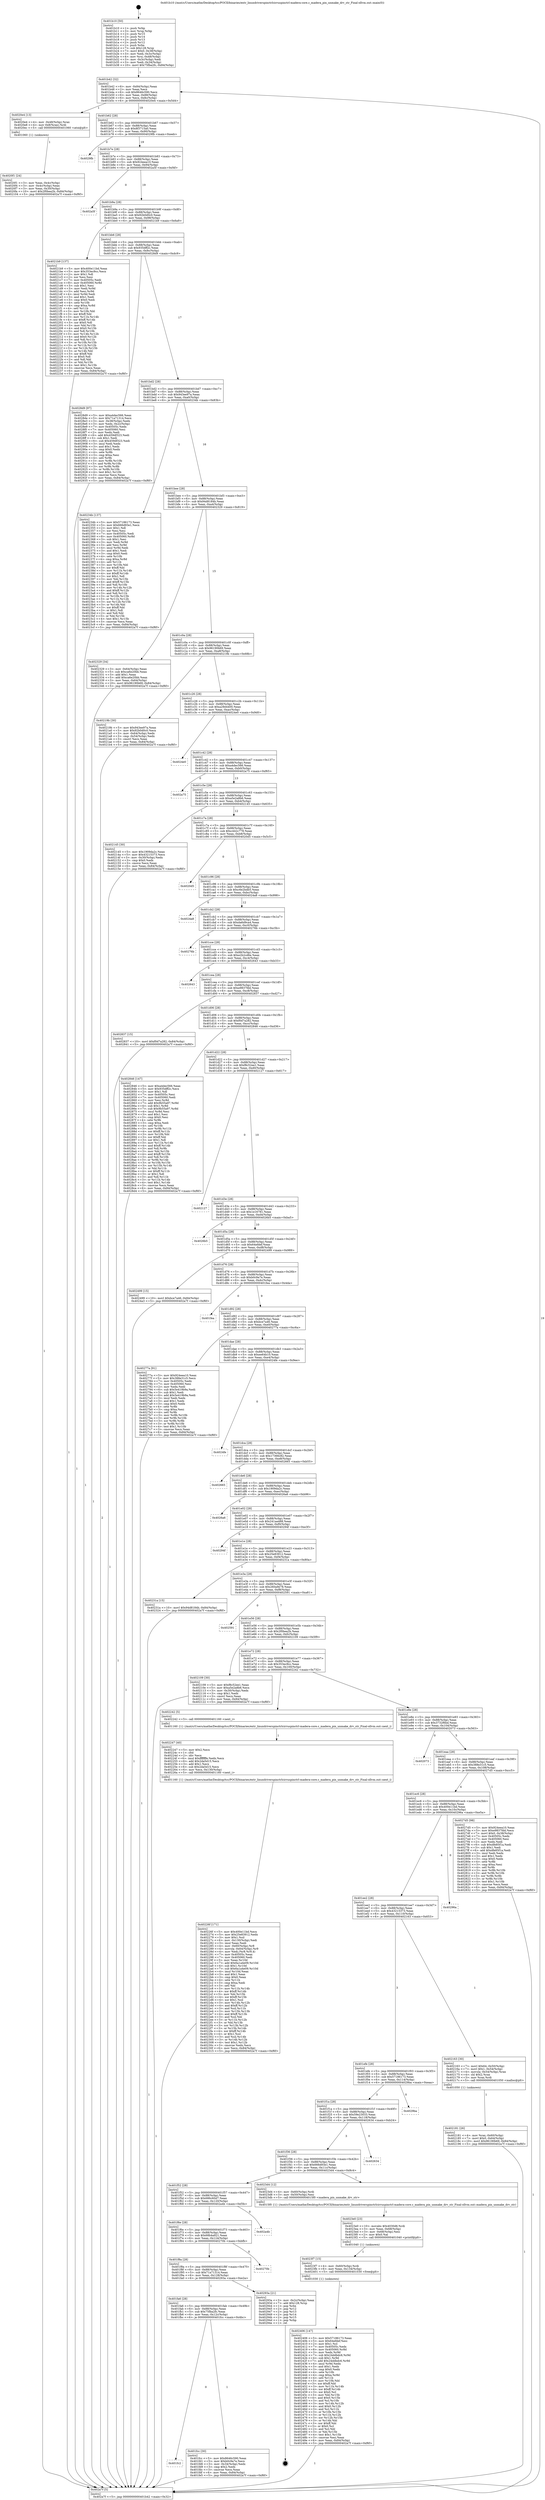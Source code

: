 digraph "0x401b10" {
  label = "0x401b10 (/mnt/c/Users/mathe/Desktop/tcc/POCII/binaries/extr_linuxdriverspinctrlcirruspinctrl-madera-core.c_madera_pin_unmake_drv_str_Final-ollvm.out::main(0))"
  labelloc = "t"
  node[shape=record]

  Entry [label="",width=0.3,height=0.3,shape=circle,fillcolor=black,style=filled]
  "0x401b42" [label="{
     0x401b42 [32]\l
     | [instrs]\l
     &nbsp;&nbsp;0x401b42 \<+6\>: mov -0x84(%rbp),%eax\l
     &nbsp;&nbsp;0x401b48 \<+2\>: mov %eax,%ecx\l
     &nbsp;&nbsp;0x401b4a \<+6\>: sub $0x8646c590,%ecx\l
     &nbsp;&nbsp;0x401b50 \<+6\>: mov %eax,-0x88(%rbp)\l
     &nbsp;&nbsp;0x401b56 \<+6\>: mov %ecx,-0x8c(%rbp)\l
     &nbsp;&nbsp;0x401b5c \<+6\>: je 00000000004020e4 \<main+0x5d4\>\l
  }"]
  "0x4020e4" [label="{
     0x4020e4 [13]\l
     | [instrs]\l
     &nbsp;&nbsp;0x4020e4 \<+4\>: mov -0x48(%rbp),%rax\l
     &nbsp;&nbsp;0x4020e8 \<+4\>: mov 0x8(%rax),%rdi\l
     &nbsp;&nbsp;0x4020ec \<+5\>: call 0000000000401060 \<atoi@plt\>\l
     | [calls]\l
     &nbsp;&nbsp;0x401060 \{1\} (unknown)\l
  }"]
  "0x401b62" [label="{
     0x401b62 [28]\l
     | [instrs]\l
     &nbsp;&nbsp;0x401b62 \<+5\>: jmp 0000000000401b67 \<main+0x57\>\l
     &nbsp;&nbsp;0x401b67 \<+6\>: mov -0x88(%rbp),%eax\l
     &nbsp;&nbsp;0x401b6d \<+5\>: sub $0x8f3715a0,%eax\l
     &nbsp;&nbsp;0x401b72 \<+6\>: mov %eax,-0x90(%rbp)\l
     &nbsp;&nbsp;0x401b78 \<+6\>: je 00000000004029fb \<main+0xeeb\>\l
  }"]
  Exit [label="",width=0.3,height=0.3,shape=circle,fillcolor=black,style=filled,peripheries=2]
  "0x4029fb" [label="{
     0x4029fb\l
  }", style=dashed]
  "0x401b7e" [label="{
     0x401b7e [28]\l
     | [instrs]\l
     &nbsp;&nbsp;0x401b7e \<+5\>: jmp 0000000000401b83 \<main+0x73\>\l
     &nbsp;&nbsp;0x401b83 \<+6\>: mov -0x88(%rbp),%eax\l
     &nbsp;&nbsp;0x401b89 \<+5\>: sub $0x924eea10,%eax\l
     &nbsp;&nbsp;0x401b8e \<+6\>: mov %eax,-0x94(%rbp)\l
     &nbsp;&nbsp;0x401b94 \<+6\>: je 0000000000402a5f \<main+0xf4f\>\l
  }"]
  "0x402406" [label="{
     0x402406 [147]\l
     | [instrs]\l
     &nbsp;&nbsp;0x402406 \<+5\>: mov $0x57186173,%eax\l
     &nbsp;&nbsp;0x40240b \<+5\>: mov $0x64efdef,%esi\l
     &nbsp;&nbsp;0x402410 \<+2\>: mov $0x1,%cl\l
     &nbsp;&nbsp;0x402412 \<+7\>: mov 0x40505c,%edx\l
     &nbsp;&nbsp;0x402419 \<+8\>: mov 0x405060,%r8d\l
     &nbsp;&nbsp;0x402421 \<+3\>: mov %edx,%r9d\l
     &nbsp;&nbsp;0x402424 \<+7\>: sub $0x24ddbdc6,%r9d\l
     &nbsp;&nbsp;0x40242b \<+4\>: sub $0x1,%r9d\l
     &nbsp;&nbsp;0x40242f \<+7\>: add $0x24ddbdc6,%r9d\l
     &nbsp;&nbsp;0x402436 \<+4\>: imul %r9d,%edx\l
     &nbsp;&nbsp;0x40243a \<+3\>: and $0x1,%edx\l
     &nbsp;&nbsp;0x40243d \<+3\>: cmp $0x0,%edx\l
     &nbsp;&nbsp;0x402440 \<+4\>: sete %r10b\l
     &nbsp;&nbsp;0x402444 \<+4\>: cmp $0xa,%r8d\l
     &nbsp;&nbsp;0x402448 \<+4\>: setl %r11b\l
     &nbsp;&nbsp;0x40244c \<+3\>: mov %r10b,%bl\l
     &nbsp;&nbsp;0x40244f \<+3\>: xor $0xff,%bl\l
     &nbsp;&nbsp;0x402452 \<+3\>: mov %r11b,%r14b\l
     &nbsp;&nbsp;0x402455 \<+4\>: xor $0xff,%r14b\l
     &nbsp;&nbsp;0x402459 \<+3\>: xor $0x0,%cl\l
     &nbsp;&nbsp;0x40245c \<+3\>: mov %bl,%r15b\l
     &nbsp;&nbsp;0x40245f \<+4\>: and $0x0,%r15b\l
     &nbsp;&nbsp;0x402463 \<+3\>: and %cl,%r10b\l
     &nbsp;&nbsp;0x402466 \<+3\>: mov %r14b,%r12b\l
     &nbsp;&nbsp;0x402469 \<+4\>: and $0x0,%r12b\l
     &nbsp;&nbsp;0x40246d \<+3\>: and %cl,%r11b\l
     &nbsp;&nbsp;0x402470 \<+3\>: or %r10b,%r15b\l
     &nbsp;&nbsp;0x402473 \<+3\>: or %r11b,%r12b\l
     &nbsp;&nbsp;0x402476 \<+3\>: xor %r12b,%r15b\l
     &nbsp;&nbsp;0x402479 \<+3\>: or %r14b,%bl\l
     &nbsp;&nbsp;0x40247c \<+3\>: xor $0xff,%bl\l
     &nbsp;&nbsp;0x40247f \<+3\>: or $0x0,%cl\l
     &nbsp;&nbsp;0x402482 \<+2\>: and %cl,%bl\l
     &nbsp;&nbsp;0x402484 \<+3\>: or %bl,%r15b\l
     &nbsp;&nbsp;0x402487 \<+4\>: test $0x1,%r15b\l
     &nbsp;&nbsp;0x40248b \<+3\>: cmovne %esi,%eax\l
     &nbsp;&nbsp;0x40248e \<+6\>: mov %eax,-0x84(%rbp)\l
     &nbsp;&nbsp;0x402494 \<+5\>: jmp 0000000000402a7f \<main+0xf6f\>\l
  }"]
  "0x402a5f" [label="{
     0x402a5f\l
  }", style=dashed]
  "0x401b9a" [label="{
     0x401b9a [28]\l
     | [instrs]\l
     &nbsp;&nbsp;0x401b9a \<+5\>: jmp 0000000000401b9f \<main+0x8f\>\l
     &nbsp;&nbsp;0x401b9f \<+6\>: mov -0x88(%rbp),%eax\l
     &nbsp;&nbsp;0x401ba5 \<+5\>: sub $0x92b0d0c0,%eax\l
     &nbsp;&nbsp;0x401baa \<+6\>: mov %eax,-0x98(%rbp)\l
     &nbsp;&nbsp;0x401bb0 \<+6\>: je 00000000004021b9 \<main+0x6a9\>\l
  }"]
  "0x4023f7" [label="{
     0x4023f7 [15]\l
     | [instrs]\l
     &nbsp;&nbsp;0x4023f7 \<+4\>: mov -0x60(%rbp),%rdi\l
     &nbsp;&nbsp;0x4023fb \<+6\>: mov %eax,-0x134(%rbp)\l
     &nbsp;&nbsp;0x402401 \<+5\>: call 0000000000401030 \<free@plt\>\l
     | [calls]\l
     &nbsp;&nbsp;0x401030 \{1\} (unknown)\l
  }"]
  "0x4021b9" [label="{
     0x4021b9 [137]\l
     | [instrs]\l
     &nbsp;&nbsp;0x4021b9 \<+5\>: mov $0x400e11bd,%eax\l
     &nbsp;&nbsp;0x4021be \<+5\>: mov $0x353ec9cc,%ecx\l
     &nbsp;&nbsp;0x4021c3 \<+2\>: mov $0x1,%dl\l
     &nbsp;&nbsp;0x4021c5 \<+2\>: xor %esi,%esi\l
     &nbsp;&nbsp;0x4021c7 \<+7\>: mov 0x40505c,%edi\l
     &nbsp;&nbsp;0x4021ce \<+8\>: mov 0x405060,%r8d\l
     &nbsp;&nbsp;0x4021d6 \<+3\>: sub $0x1,%esi\l
     &nbsp;&nbsp;0x4021d9 \<+3\>: mov %edi,%r9d\l
     &nbsp;&nbsp;0x4021dc \<+3\>: add %esi,%r9d\l
     &nbsp;&nbsp;0x4021df \<+4\>: imul %r9d,%edi\l
     &nbsp;&nbsp;0x4021e3 \<+3\>: and $0x1,%edi\l
     &nbsp;&nbsp;0x4021e6 \<+3\>: cmp $0x0,%edi\l
     &nbsp;&nbsp;0x4021e9 \<+4\>: sete %r10b\l
     &nbsp;&nbsp;0x4021ed \<+4\>: cmp $0xa,%r8d\l
     &nbsp;&nbsp;0x4021f1 \<+4\>: setl %r11b\l
     &nbsp;&nbsp;0x4021f5 \<+3\>: mov %r10b,%bl\l
     &nbsp;&nbsp;0x4021f8 \<+3\>: xor $0xff,%bl\l
     &nbsp;&nbsp;0x4021fb \<+3\>: mov %r11b,%r14b\l
     &nbsp;&nbsp;0x4021fe \<+4\>: xor $0xff,%r14b\l
     &nbsp;&nbsp;0x402202 \<+3\>: xor $0x0,%dl\l
     &nbsp;&nbsp;0x402205 \<+3\>: mov %bl,%r15b\l
     &nbsp;&nbsp;0x402208 \<+4\>: and $0x0,%r15b\l
     &nbsp;&nbsp;0x40220c \<+3\>: and %dl,%r10b\l
     &nbsp;&nbsp;0x40220f \<+3\>: mov %r14b,%r12b\l
     &nbsp;&nbsp;0x402212 \<+4\>: and $0x0,%r12b\l
     &nbsp;&nbsp;0x402216 \<+3\>: and %dl,%r11b\l
     &nbsp;&nbsp;0x402219 \<+3\>: or %r10b,%r15b\l
     &nbsp;&nbsp;0x40221c \<+3\>: or %r11b,%r12b\l
     &nbsp;&nbsp;0x40221f \<+3\>: xor %r12b,%r15b\l
     &nbsp;&nbsp;0x402222 \<+3\>: or %r14b,%bl\l
     &nbsp;&nbsp;0x402225 \<+3\>: xor $0xff,%bl\l
     &nbsp;&nbsp;0x402228 \<+3\>: or $0x0,%dl\l
     &nbsp;&nbsp;0x40222b \<+2\>: and %dl,%bl\l
     &nbsp;&nbsp;0x40222d \<+3\>: or %bl,%r15b\l
     &nbsp;&nbsp;0x402230 \<+4\>: test $0x1,%r15b\l
     &nbsp;&nbsp;0x402234 \<+3\>: cmovne %ecx,%eax\l
     &nbsp;&nbsp;0x402237 \<+6\>: mov %eax,-0x84(%rbp)\l
     &nbsp;&nbsp;0x40223d \<+5\>: jmp 0000000000402a7f \<main+0xf6f\>\l
  }"]
  "0x401bb6" [label="{
     0x401bb6 [28]\l
     | [instrs]\l
     &nbsp;&nbsp;0x401bb6 \<+5\>: jmp 0000000000401bbb \<main+0xab\>\l
     &nbsp;&nbsp;0x401bbb \<+6\>: mov -0x88(%rbp),%eax\l
     &nbsp;&nbsp;0x401bc1 \<+5\>: sub $0x935dff2c,%eax\l
     &nbsp;&nbsp;0x401bc6 \<+6\>: mov %eax,-0x9c(%rbp)\l
     &nbsp;&nbsp;0x401bcc \<+6\>: je 00000000004028d9 \<main+0xdc9\>\l
  }"]
  "0x4023e0" [label="{
     0x4023e0 [23]\l
     | [instrs]\l
     &nbsp;&nbsp;0x4023e0 \<+10\>: movabs $0x4030d6,%rdi\l
     &nbsp;&nbsp;0x4023ea \<+3\>: mov %eax,-0x68(%rbp)\l
     &nbsp;&nbsp;0x4023ed \<+3\>: mov -0x68(%rbp),%esi\l
     &nbsp;&nbsp;0x4023f0 \<+2\>: mov $0x0,%al\l
     &nbsp;&nbsp;0x4023f2 \<+5\>: call 0000000000401040 \<printf@plt\>\l
     | [calls]\l
     &nbsp;&nbsp;0x401040 \{1\} (unknown)\l
  }"]
  "0x4028d9" [label="{
     0x4028d9 [97]\l
     | [instrs]\l
     &nbsp;&nbsp;0x4028d9 \<+5\>: mov $0xa4dec566,%eax\l
     &nbsp;&nbsp;0x4028de \<+5\>: mov $0x71a71314,%ecx\l
     &nbsp;&nbsp;0x4028e3 \<+3\>: mov -0x38(%rbp),%edx\l
     &nbsp;&nbsp;0x4028e6 \<+3\>: mov %edx,-0x2c(%rbp)\l
     &nbsp;&nbsp;0x4028e9 \<+7\>: mov 0x40505c,%edx\l
     &nbsp;&nbsp;0x4028f0 \<+7\>: mov 0x405060,%esi\l
     &nbsp;&nbsp;0x4028f7 \<+2\>: mov %edx,%edi\l
     &nbsp;&nbsp;0x4028f9 \<+6\>: add $0x459df323,%edi\l
     &nbsp;&nbsp;0x4028ff \<+3\>: sub $0x1,%edi\l
     &nbsp;&nbsp;0x402902 \<+6\>: sub $0x459df323,%edi\l
     &nbsp;&nbsp;0x402908 \<+3\>: imul %edi,%edx\l
     &nbsp;&nbsp;0x40290b \<+3\>: and $0x1,%edx\l
     &nbsp;&nbsp;0x40290e \<+3\>: cmp $0x0,%edx\l
     &nbsp;&nbsp;0x402911 \<+4\>: sete %r8b\l
     &nbsp;&nbsp;0x402915 \<+3\>: cmp $0xa,%esi\l
     &nbsp;&nbsp;0x402918 \<+4\>: setl %r9b\l
     &nbsp;&nbsp;0x40291c \<+3\>: mov %r8b,%r10b\l
     &nbsp;&nbsp;0x40291f \<+3\>: and %r9b,%r10b\l
     &nbsp;&nbsp;0x402922 \<+3\>: xor %r9b,%r8b\l
     &nbsp;&nbsp;0x402925 \<+3\>: or %r8b,%r10b\l
     &nbsp;&nbsp;0x402928 \<+4\>: test $0x1,%r10b\l
     &nbsp;&nbsp;0x40292c \<+3\>: cmovne %ecx,%eax\l
     &nbsp;&nbsp;0x40292f \<+6\>: mov %eax,-0x84(%rbp)\l
     &nbsp;&nbsp;0x402935 \<+5\>: jmp 0000000000402a7f \<main+0xf6f\>\l
  }"]
  "0x401bd2" [label="{
     0x401bd2 [28]\l
     | [instrs]\l
     &nbsp;&nbsp;0x401bd2 \<+5\>: jmp 0000000000401bd7 \<main+0xc7\>\l
     &nbsp;&nbsp;0x401bd7 \<+6\>: mov -0x88(%rbp),%eax\l
     &nbsp;&nbsp;0x401bdd \<+5\>: sub $0x943ee97a,%eax\l
     &nbsp;&nbsp;0x401be2 \<+6\>: mov %eax,-0xa0(%rbp)\l
     &nbsp;&nbsp;0x401be8 \<+6\>: je 000000000040234b \<main+0x83b\>\l
  }"]
  "0x40226f" [label="{
     0x40226f [171]\l
     | [instrs]\l
     &nbsp;&nbsp;0x40226f \<+5\>: mov $0x400e11bd,%ecx\l
     &nbsp;&nbsp;0x402274 \<+5\>: mov $0x25e83912,%edx\l
     &nbsp;&nbsp;0x402279 \<+3\>: mov $0x1,%sil\l
     &nbsp;&nbsp;0x40227c \<+6\>: mov -0x130(%rbp),%edi\l
     &nbsp;&nbsp;0x402282 \<+3\>: imul %eax,%edi\l
     &nbsp;&nbsp;0x402285 \<+4\>: mov -0x60(%rbp),%r8\l
     &nbsp;&nbsp;0x402289 \<+4\>: movslq -0x64(%rbp),%r9\l
     &nbsp;&nbsp;0x40228d \<+4\>: mov %edi,(%r8,%r9,4)\l
     &nbsp;&nbsp;0x402291 \<+7\>: mov 0x40505c,%eax\l
     &nbsp;&nbsp;0x402298 \<+7\>: mov 0x405060,%edi\l
     &nbsp;&nbsp;0x40229f \<+3\>: mov %eax,%r10d\l
     &nbsp;&nbsp;0x4022a2 \<+7\>: add $0x6a1a4e09,%r10d\l
     &nbsp;&nbsp;0x4022a9 \<+4\>: sub $0x1,%r10d\l
     &nbsp;&nbsp;0x4022ad \<+7\>: sub $0x6a1a4e09,%r10d\l
     &nbsp;&nbsp;0x4022b4 \<+4\>: imul %r10d,%eax\l
     &nbsp;&nbsp;0x4022b8 \<+3\>: and $0x1,%eax\l
     &nbsp;&nbsp;0x4022bb \<+3\>: cmp $0x0,%eax\l
     &nbsp;&nbsp;0x4022be \<+4\>: sete %r11b\l
     &nbsp;&nbsp;0x4022c2 \<+3\>: cmp $0xa,%edi\l
     &nbsp;&nbsp;0x4022c5 \<+3\>: setl %bl\l
     &nbsp;&nbsp;0x4022c8 \<+3\>: mov %r11b,%r14b\l
     &nbsp;&nbsp;0x4022cb \<+4\>: xor $0xff,%r14b\l
     &nbsp;&nbsp;0x4022cf \<+3\>: mov %bl,%r15b\l
     &nbsp;&nbsp;0x4022d2 \<+4\>: xor $0xff,%r15b\l
     &nbsp;&nbsp;0x4022d6 \<+4\>: xor $0x1,%sil\l
     &nbsp;&nbsp;0x4022da \<+3\>: mov %r14b,%r12b\l
     &nbsp;&nbsp;0x4022dd \<+4\>: and $0xff,%r12b\l
     &nbsp;&nbsp;0x4022e1 \<+3\>: and %sil,%r11b\l
     &nbsp;&nbsp;0x4022e4 \<+3\>: mov %r15b,%r13b\l
     &nbsp;&nbsp;0x4022e7 \<+4\>: and $0xff,%r13b\l
     &nbsp;&nbsp;0x4022eb \<+3\>: and %sil,%bl\l
     &nbsp;&nbsp;0x4022ee \<+3\>: or %r11b,%r12b\l
     &nbsp;&nbsp;0x4022f1 \<+3\>: or %bl,%r13b\l
     &nbsp;&nbsp;0x4022f4 \<+3\>: xor %r13b,%r12b\l
     &nbsp;&nbsp;0x4022f7 \<+3\>: or %r15b,%r14b\l
     &nbsp;&nbsp;0x4022fa \<+4\>: xor $0xff,%r14b\l
     &nbsp;&nbsp;0x4022fe \<+4\>: or $0x1,%sil\l
     &nbsp;&nbsp;0x402302 \<+3\>: and %sil,%r14b\l
     &nbsp;&nbsp;0x402305 \<+3\>: or %r14b,%r12b\l
     &nbsp;&nbsp;0x402308 \<+4\>: test $0x1,%r12b\l
     &nbsp;&nbsp;0x40230c \<+3\>: cmovne %edx,%ecx\l
     &nbsp;&nbsp;0x40230f \<+6\>: mov %ecx,-0x84(%rbp)\l
     &nbsp;&nbsp;0x402315 \<+5\>: jmp 0000000000402a7f \<main+0xf6f\>\l
  }"]
  "0x40234b" [label="{
     0x40234b [137]\l
     | [instrs]\l
     &nbsp;&nbsp;0x40234b \<+5\>: mov $0x57186173,%eax\l
     &nbsp;&nbsp;0x402350 \<+5\>: mov $0x666d93e1,%ecx\l
     &nbsp;&nbsp;0x402355 \<+2\>: mov $0x1,%dl\l
     &nbsp;&nbsp;0x402357 \<+2\>: xor %esi,%esi\l
     &nbsp;&nbsp;0x402359 \<+7\>: mov 0x40505c,%edi\l
     &nbsp;&nbsp;0x402360 \<+8\>: mov 0x405060,%r8d\l
     &nbsp;&nbsp;0x402368 \<+3\>: sub $0x1,%esi\l
     &nbsp;&nbsp;0x40236b \<+3\>: mov %edi,%r9d\l
     &nbsp;&nbsp;0x40236e \<+3\>: add %esi,%r9d\l
     &nbsp;&nbsp;0x402371 \<+4\>: imul %r9d,%edi\l
     &nbsp;&nbsp;0x402375 \<+3\>: and $0x1,%edi\l
     &nbsp;&nbsp;0x402378 \<+3\>: cmp $0x0,%edi\l
     &nbsp;&nbsp;0x40237b \<+4\>: sete %r10b\l
     &nbsp;&nbsp;0x40237f \<+4\>: cmp $0xa,%r8d\l
     &nbsp;&nbsp;0x402383 \<+4\>: setl %r11b\l
     &nbsp;&nbsp;0x402387 \<+3\>: mov %r10b,%bl\l
     &nbsp;&nbsp;0x40238a \<+3\>: xor $0xff,%bl\l
     &nbsp;&nbsp;0x40238d \<+3\>: mov %r11b,%r14b\l
     &nbsp;&nbsp;0x402390 \<+4\>: xor $0xff,%r14b\l
     &nbsp;&nbsp;0x402394 \<+3\>: xor $0x1,%dl\l
     &nbsp;&nbsp;0x402397 \<+3\>: mov %bl,%r15b\l
     &nbsp;&nbsp;0x40239a \<+4\>: and $0xff,%r15b\l
     &nbsp;&nbsp;0x40239e \<+3\>: and %dl,%r10b\l
     &nbsp;&nbsp;0x4023a1 \<+3\>: mov %r14b,%r12b\l
     &nbsp;&nbsp;0x4023a4 \<+4\>: and $0xff,%r12b\l
     &nbsp;&nbsp;0x4023a8 \<+3\>: and %dl,%r11b\l
     &nbsp;&nbsp;0x4023ab \<+3\>: or %r10b,%r15b\l
     &nbsp;&nbsp;0x4023ae \<+3\>: or %r11b,%r12b\l
     &nbsp;&nbsp;0x4023b1 \<+3\>: xor %r12b,%r15b\l
     &nbsp;&nbsp;0x4023b4 \<+3\>: or %r14b,%bl\l
     &nbsp;&nbsp;0x4023b7 \<+3\>: xor $0xff,%bl\l
     &nbsp;&nbsp;0x4023ba \<+3\>: or $0x1,%dl\l
     &nbsp;&nbsp;0x4023bd \<+2\>: and %dl,%bl\l
     &nbsp;&nbsp;0x4023bf \<+3\>: or %bl,%r15b\l
     &nbsp;&nbsp;0x4023c2 \<+4\>: test $0x1,%r15b\l
     &nbsp;&nbsp;0x4023c6 \<+3\>: cmovne %ecx,%eax\l
     &nbsp;&nbsp;0x4023c9 \<+6\>: mov %eax,-0x84(%rbp)\l
     &nbsp;&nbsp;0x4023cf \<+5\>: jmp 0000000000402a7f \<main+0xf6f\>\l
  }"]
  "0x401bee" [label="{
     0x401bee [28]\l
     | [instrs]\l
     &nbsp;&nbsp;0x401bee \<+5\>: jmp 0000000000401bf3 \<main+0xe3\>\l
     &nbsp;&nbsp;0x401bf3 \<+6\>: mov -0x88(%rbp),%eax\l
     &nbsp;&nbsp;0x401bf9 \<+5\>: sub $0x94d8184b,%eax\l
     &nbsp;&nbsp;0x401bfe \<+6\>: mov %eax,-0xa4(%rbp)\l
     &nbsp;&nbsp;0x401c04 \<+6\>: je 0000000000402329 \<main+0x819\>\l
  }"]
  "0x402247" [label="{
     0x402247 [40]\l
     | [instrs]\l
     &nbsp;&nbsp;0x402247 \<+5\>: mov $0x2,%ecx\l
     &nbsp;&nbsp;0x40224c \<+1\>: cltd\l
     &nbsp;&nbsp;0x40224d \<+2\>: idiv %ecx\l
     &nbsp;&nbsp;0x40224f \<+6\>: imul $0xfffffffe,%edx,%ecx\l
     &nbsp;&nbsp;0x402255 \<+6\>: add $0x2da5d15,%ecx\l
     &nbsp;&nbsp;0x40225b \<+3\>: add $0x1,%ecx\l
     &nbsp;&nbsp;0x40225e \<+6\>: sub $0x2da5d15,%ecx\l
     &nbsp;&nbsp;0x402264 \<+6\>: mov %ecx,-0x130(%rbp)\l
     &nbsp;&nbsp;0x40226a \<+5\>: call 0000000000401160 \<next_i\>\l
     | [calls]\l
     &nbsp;&nbsp;0x401160 \{1\} (/mnt/c/Users/mathe/Desktop/tcc/POCII/binaries/extr_linuxdriverspinctrlcirruspinctrl-madera-core.c_madera_pin_unmake_drv_str_Final-ollvm.out::next_i)\l
  }"]
  "0x402329" [label="{
     0x402329 [34]\l
     | [instrs]\l
     &nbsp;&nbsp;0x402329 \<+3\>: mov -0x64(%rbp),%eax\l
     &nbsp;&nbsp;0x40232c \<+5\>: sub $0xca6e20bb,%eax\l
     &nbsp;&nbsp;0x402331 \<+3\>: add $0x1,%eax\l
     &nbsp;&nbsp;0x402334 \<+5\>: add $0xca6e20bb,%eax\l
     &nbsp;&nbsp;0x402339 \<+3\>: mov %eax,-0x64(%rbp)\l
     &nbsp;&nbsp;0x40233c \<+10\>: movl $0x96190b69,-0x84(%rbp)\l
     &nbsp;&nbsp;0x402346 \<+5\>: jmp 0000000000402a7f \<main+0xf6f\>\l
  }"]
  "0x401c0a" [label="{
     0x401c0a [28]\l
     | [instrs]\l
     &nbsp;&nbsp;0x401c0a \<+5\>: jmp 0000000000401c0f \<main+0xff\>\l
     &nbsp;&nbsp;0x401c0f \<+6\>: mov -0x88(%rbp),%eax\l
     &nbsp;&nbsp;0x401c15 \<+5\>: sub $0x96190b69,%eax\l
     &nbsp;&nbsp;0x401c1a \<+6\>: mov %eax,-0xa8(%rbp)\l
     &nbsp;&nbsp;0x401c20 \<+6\>: je 000000000040219b \<main+0x68b\>\l
  }"]
  "0x402181" [label="{
     0x402181 [26]\l
     | [instrs]\l
     &nbsp;&nbsp;0x402181 \<+4\>: mov %rax,-0x60(%rbp)\l
     &nbsp;&nbsp;0x402185 \<+7\>: movl $0x0,-0x64(%rbp)\l
     &nbsp;&nbsp;0x40218c \<+10\>: movl $0x96190b69,-0x84(%rbp)\l
     &nbsp;&nbsp;0x402196 \<+5\>: jmp 0000000000402a7f \<main+0xf6f\>\l
  }"]
  "0x40219b" [label="{
     0x40219b [30]\l
     | [instrs]\l
     &nbsp;&nbsp;0x40219b \<+5\>: mov $0x943ee97a,%eax\l
     &nbsp;&nbsp;0x4021a0 \<+5\>: mov $0x92b0d0c0,%ecx\l
     &nbsp;&nbsp;0x4021a5 \<+3\>: mov -0x64(%rbp),%edx\l
     &nbsp;&nbsp;0x4021a8 \<+3\>: cmp -0x54(%rbp),%edx\l
     &nbsp;&nbsp;0x4021ab \<+3\>: cmovl %ecx,%eax\l
     &nbsp;&nbsp;0x4021ae \<+6\>: mov %eax,-0x84(%rbp)\l
     &nbsp;&nbsp;0x4021b4 \<+5\>: jmp 0000000000402a7f \<main+0xf6f\>\l
  }"]
  "0x401c26" [label="{
     0x401c26 [28]\l
     | [instrs]\l
     &nbsp;&nbsp;0x401c26 \<+5\>: jmp 0000000000401c2b \<main+0x11b\>\l
     &nbsp;&nbsp;0x401c2b \<+6\>: mov -0x88(%rbp),%eax\l
     &nbsp;&nbsp;0x401c31 \<+5\>: sub $0xa29d4400,%eax\l
     &nbsp;&nbsp;0x401c36 \<+6\>: mov %eax,-0xac(%rbp)\l
     &nbsp;&nbsp;0x401c3c \<+6\>: je 00000000004024e0 \<main+0x9d0\>\l
  }"]
  "0x4020f1" [label="{
     0x4020f1 [24]\l
     | [instrs]\l
     &nbsp;&nbsp;0x4020f1 \<+3\>: mov %eax,-0x4c(%rbp)\l
     &nbsp;&nbsp;0x4020f4 \<+3\>: mov -0x4c(%rbp),%eax\l
     &nbsp;&nbsp;0x4020f7 \<+3\>: mov %eax,-0x30(%rbp)\l
     &nbsp;&nbsp;0x4020fa \<+10\>: movl $0x2f0bea2b,-0x84(%rbp)\l
     &nbsp;&nbsp;0x402104 \<+5\>: jmp 0000000000402a7f \<main+0xf6f\>\l
  }"]
  "0x4024e0" [label="{
     0x4024e0\l
  }", style=dashed]
  "0x401c42" [label="{
     0x401c42 [28]\l
     | [instrs]\l
     &nbsp;&nbsp;0x401c42 \<+5\>: jmp 0000000000401c47 \<main+0x137\>\l
     &nbsp;&nbsp;0x401c47 \<+6\>: mov -0x88(%rbp),%eax\l
     &nbsp;&nbsp;0x401c4d \<+5\>: sub $0xa4dec566,%eax\l
     &nbsp;&nbsp;0x401c52 \<+6\>: mov %eax,-0xb0(%rbp)\l
     &nbsp;&nbsp;0x401c58 \<+6\>: je 0000000000402a75 \<main+0xf65\>\l
  }"]
  "0x401b10" [label="{
     0x401b10 [50]\l
     | [instrs]\l
     &nbsp;&nbsp;0x401b10 \<+1\>: push %rbp\l
     &nbsp;&nbsp;0x401b11 \<+3\>: mov %rsp,%rbp\l
     &nbsp;&nbsp;0x401b14 \<+2\>: push %r15\l
     &nbsp;&nbsp;0x401b16 \<+2\>: push %r14\l
     &nbsp;&nbsp;0x401b18 \<+2\>: push %r13\l
     &nbsp;&nbsp;0x401b1a \<+2\>: push %r12\l
     &nbsp;&nbsp;0x401b1c \<+1\>: push %rbx\l
     &nbsp;&nbsp;0x401b1d \<+7\>: sub $0x128,%rsp\l
     &nbsp;&nbsp;0x401b24 \<+7\>: movl $0x0,-0x38(%rbp)\l
     &nbsp;&nbsp;0x401b2b \<+3\>: mov %edi,-0x3c(%rbp)\l
     &nbsp;&nbsp;0x401b2e \<+4\>: mov %rsi,-0x48(%rbp)\l
     &nbsp;&nbsp;0x401b32 \<+3\>: mov -0x3c(%rbp),%edi\l
     &nbsp;&nbsp;0x401b35 \<+3\>: mov %edi,-0x34(%rbp)\l
     &nbsp;&nbsp;0x401b38 \<+10\>: movl $0x75fba2fc,-0x84(%rbp)\l
  }"]
  "0x402a75" [label="{
     0x402a75\l
  }", style=dashed]
  "0x401c5e" [label="{
     0x401c5e [28]\l
     | [instrs]\l
     &nbsp;&nbsp;0x401c5e \<+5\>: jmp 0000000000401c63 \<main+0x153\>\l
     &nbsp;&nbsp;0x401c63 \<+6\>: mov -0x88(%rbp),%eax\l
     &nbsp;&nbsp;0x401c69 \<+5\>: sub $0xa5e2a8b6,%eax\l
     &nbsp;&nbsp;0x401c6e \<+6\>: mov %eax,-0xb4(%rbp)\l
     &nbsp;&nbsp;0x401c74 \<+6\>: je 0000000000402145 \<main+0x635\>\l
  }"]
  "0x402a7f" [label="{
     0x402a7f [5]\l
     | [instrs]\l
     &nbsp;&nbsp;0x402a7f \<+5\>: jmp 0000000000401b42 \<main+0x32\>\l
  }"]
  "0x402145" [label="{
     0x402145 [30]\l
     | [instrs]\l
     &nbsp;&nbsp;0x402145 \<+5\>: mov $0x1909da2c,%eax\l
     &nbsp;&nbsp;0x40214a \<+5\>: mov $0x43215373,%ecx\l
     &nbsp;&nbsp;0x40214f \<+3\>: mov -0x30(%rbp),%edx\l
     &nbsp;&nbsp;0x402152 \<+3\>: cmp $0x0,%edx\l
     &nbsp;&nbsp;0x402155 \<+3\>: cmove %ecx,%eax\l
     &nbsp;&nbsp;0x402158 \<+6\>: mov %eax,-0x84(%rbp)\l
     &nbsp;&nbsp;0x40215e \<+5\>: jmp 0000000000402a7f \<main+0xf6f\>\l
  }"]
  "0x401c7a" [label="{
     0x401c7a [28]\l
     | [instrs]\l
     &nbsp;&nbsp;0x401c7a \<+5\>: jmp 0000000000401c7f \<main+0x16f\>\l
     &nbsp;&nbsp;0x401c7f \<+6\>: mov -0x88(%rbp),%eax\l
     &nbsp;&nbsp;0x401c85 \<+5\>: sub $0xc442c778,%eax\l
     &nbsp;&nbsp;0x401c8a \<+6\>: mov %eax,-0xb8(%rbp)\l
     &nbsp;&nbsp;0x401c90 \<+6\>: je 00000000004020d5 \<main+0x5c5\>\l
  }"]
  "0x401fc2" [label="{
     0x401fc2\l
  }", style=dashed]
  "0x4020d5" [label="{
     0x4020d5\l
  }", style=dashed]
  "0x401c96" [label="{
     0x401c96 [28]\l
     | [instrs]\l
     &nbsp;&nbsp;0x401c96 \<+5\>: jmp 0000000000401c9b \<main+0x18b\>\l
     &nbsp;&nbsp;0x401c9b \<+6\>: mov -0x88(%rbp),%eax\l
     &nbsp;&nbsp;0x401ca1 \<+5\>: sub $0xc6e2bdb5,%eax\l
     &nbsp;&nbsp;0x401ca6 \<+6\>: mov %eax,-0xbc(%rbp)\l
     &nbsp;&nbsp;0x401cac \<+6\>: je 00000000004024a8 \<main+0x998\>\l
  }"]
  "0x401fcc" [label="{
     0x401fcc [30]\l
     | [instrs]\l
     &nbsp;&nbsp;0x401fcc \<+5\>: mov $0x8646c590,%eax\l
     &nbsp;&nbsp;0x401fd1 \<+5\>: mov $0xb0c9a7e,%ecx\l
     &nbsp;&nbsp;0x401fd6 \<+3\>: mov -0x34(%rbp),%edx\l
     &nbsp;&nbsp;0x401fd9 \<+3\>: cmp $0x2,%edx\l
     &nbsp;&nbsp;0x401fdc \<+3\>: cmovne %ecx,%eax\l
     &nbsp;&nbsp;0x401fdf \<+6\>: mov %eax,-0x84(%rbp)\l
     &nbsp;&nbsp;0x401fe5 \<+5\>: jmp 0000000000402a7f \<main+0xf6f\>\l
  }"]
  "0x4024a8" [label="{
     0x4024a8\l
  }", style=dashed]
  "0x401cb2" [label="{
     0x401cb2 [28]\l
     | [instrs]\l
     &nbsp;&nbsp;0x401cb2 \<+5\>: jmp 0000000000401cb7 \<main+0x1a7\>\l
     &nbsp;&nbsp;0x401cb7 \<+6\>: mov -0x88(%rbp),%eax\l
     &nbsp;&nbsp;0x401cbd \<+5\>: sub $0xda6d9ca4,%eax\l
     &nbsp;&nbsp;0x401cc2 \<+6\>: mov %eax,-0xc0(%rbp)\l
     &nbsp;&nbsp;0x401cc8 \<+6\>: je 000000000040276b \<main+0xc5b\>\l
  }"]
  "0x401fa6" [label="{
     0x401fa6 [28]\l
     | [instrs]\l
     &nbsp;&nbsp;0x401fa6 \<+5\>: jmp 0000000000401fab \<main+0x49b\>\l
     &nbsp;&nbsp;0x401fab \<+6\>: mov -0x88(%rbp),%eax\l
     &nbsp;&nbsp;0x401fb1 \<+5\>: sub $0x75fba2fc,%eax\l
     &nbsp;&nbsp;0x401fb6 \<+6\>: mov %eax,-0x12c(%rbp)\l
     &nbsp;&nbsp;0x401fbc \<+6\>: je 0000000000401fcc \<main+0x4bc\>\l
  }"]
  "0x40276b" [label="{
     0x40276b\l
  }", style=dashed]
  "0x401cce" [label="{
     0x401cce [28]\l
     | [instrs]\l
     &nbsp;&nbsp;0x401cce \<+5\>: jmp 0000000000401cd3 \<main+0x1c3\>\l
     &nbsp;&nbsp;0x401cd3 \<+6\>: mov -0x88(%rbp),%eax\l
     &nbsp;&nbsp;0x401cd9 \<+5\>: sub $0xe2b2cd6e,%eax\l
     &nbsp;&nbsp;0x401cde \<+6\>: mov %eax,-0xc4(%rbp)\l
     &nbsp;&nbsp;0x401ce4 \<+6\>: je 0000000000402643 \<main+0xb33\>\l
  }"]
  "0x40293a" [label="{
     0x40293a [21]\l
     | [instrs]\l
     &nbsp;&nbsp;0x40293a \<+3\>: mov -0x2c(%rbp),%eax\l
     &nbsp;&nbsp;0x40293d \<+7\>: add $0x128,%rsp\l
     &nbsp;&nbsp;0x402944 \<+1\>: pop %rbx\l
     &nbsp;&nbsp;0x402945 \<+2\>: pop %r12\l
     &nbsp;&nbsp;0x402947 \<+2\>: pop %r13\l
     &nbsp;&nbsp;0x402949 \<+2\>: pop %r14\l
     &nbsp;&nbsp;0x40294b \<+2\>: pop %r15\l
     &nbsp;&nbsp;0x40294d \<+1\>: pop %rbp\l
     &nbsp;&nbsp;0x40294e \<+1\>: ret\l
  }"]
  "0x402643" [label="{
     0x402643\l
  }", style=dashed]
  "0x401cea" [label="{
     0x401cea [28]\l
     | [instrs]\l
     &nbsp;&nbsp;0x401cea \<+5\>: jmp 0000000000401cef \<main+0x1df\>\l
     &nbsp;&nbsp;0x401cef \<+6\>: mov -0x88(%rbp),%eax\l
     &nbsp;&nbsp;0x401cf5 \<+5\>: sub $0xe9837fdd,%eax\l
     &nbsp;&nbsp;0x401cfa \<+6\>: mov %eax,-0xc8(%rbp)\l
     &nbsp;&nbsp;0x401d00 \<+6\>: je 0000000000402837 \<main+0xd27\>\l
  }"]
  "0x401f8a" [label="{
     0x401f8a [28]\l
     | [instrs]\l
     &nbsp;&nbsp;0x401f8a \<+5\>: jmp 0000000000401f8f \<main+0x47f\>\l
     &nbsp;&nbsp;0x401f8f \<+6\>: mov -0x88(%rbp),%eax\l
     &nbsp;&nbsp;0x401f95 \<+5\>: sub $0x71a71314,%eax\l
     &nbsp;&nbsp;0x401f9a \<+6\>: mov %eax,-0x128(%rbp)\l
     &nbsp;&nbsp;0x401fa0 \<+6\>: je 000000000040293a \<main+0xe2a\>\l
  }"]
  "0x402837" [label="{
     0x402837 [15]\l
     | [instrs]\l
     &nbsp;&nbsp;0x402837 \<+10\>: movl $0xf0d7a282,-0x84(%rbp)\l
     &nbsp;&nbsp;0x402841 \<+5\>: jmp 0000000000402a7f \<main+0xf6f\>\l
  }"]
  "0x401d06" [label="{
     0x401d06 [28]\l
     | [instrs]\l
     &nbsp;&nbsp;0x401d06 \<+5\>: jmp 0000000000401d0b \<main+0x1fb\>\l
     &nbsp;&nbsp;0x401d0b \<+6\>: mov -0x88(%rbp),%eax\l
     &nbsp;&nbsp;0x401d11 \<+5\>: sub $0xf0d7a282,%eax\l
     &nbsp;&nbsp;0x401d16 \<+6\>: mov %eax,-0xcc(%rbp)\l
     &nbsp;&nbsp;0x401d1c \<+6\>: je 0000000000402846 \<main+0xd36\>\l
  }"]
  "0x40270b" [label="{
     0x40270b\l
  }", style=dashed]
  "0x402846" [label="{
     0x402846 [147]\l
     | [instrs]\l
     &nbsp;&nbsp;0x402846 \<+5\>: mov $0xa4dec566,%eax\l
     &nbsp;&nbsp;0x40284b \<+5\>: mov $0x935dff2c,%ecx\l
     &nbsp;&nbsp;0x402850 \<+2\>: mov $0x1,%dl\l
     &nbsp;&nbsp;0x402852 \<+7\>: mov 0x40505c,%esi\l
     &nbsp;&nbsp;0x402859 \<+7\>: mov 0x405060,%edi\l
     &nbsp;&nbsp;0x402860 \<+3\>: mov %esi,%r8d\l
     &nbsp;&nbsp;0x402863 \<+7\>: add $0x9b55a97,%r8d\l
     &nbsp;&nbsp;0x40286a \<+4\>: sub $0x1,%r8d\l
     &nbsp;&nbsp;0x40286e \<+7\>: sub $0x9b55a97,%r8d\l
     &nbsp;&nbsp;0x402875 \<+4\>: imul %r8d,%esi\l
     &nbsp;&nbsp;0x402879 \<+3\>: and $0x1,%esi\l
     &nbsp;&nbsp;0x40287c \<+3\>: cmp $0x0,%esi\l
     &nbsp;&nbsp;0x40287f \<+4\>: sete %r9b\l
     &nbsp;&nbsp;0x402883 \<+3\>: cmp $0xa,%edi\l
     &nbsp;&nbsp;0x402886 \<+4\>: setl %r10b\l
     &nbsp;&nbsp;0x40288a \<+3\>: mov %r9b,%r11b\l
     &nbsp;&nbsp;0x40288d \<+4\>: xor $0xff,%r11b\l
     &nbsp;&nbsp;0x402891 \<+3\>: mov %r10b,%bl\l
     &nbsp;&nbsp;0x402894 \<+3\>: xor $0xff,%bl\l
     &nbsp;&nbsp;0x402897 \<+3\>: xor $0x1,%dl\l
     &nbsp;&nbsp;0x40289a \<+3\>: mov %r11b,%r14b\l
     &nbsp;&nbsp;0x40289d \<+4\>: and $0xff,%r14b\l
     &nbsp;&nbsp;0x4028a1 \<+3\>: and %dl,%r9b\l
     &nbsp;&nbsp;0x4028a4 \<+3\>: mov %bl,%r15b\l
     &nbsp;&nbsp;0x4028a7 \<+4\>: and $0xff,%r15b\l
     &nbsp;&nbsp;0x4028ab \<+3\>: and %dl,%r10b\l
     &nbsp;&nbsp;0x4028ae \<+3\>: or %r9b,%r14b\l
     &nbsp;&nbsp;0x4028b1 \<+3\>: or %r10b,%r15b\l
     &nbsp;&nbsp;0x4028b4 \<+3\>: xor %r15b,%r14b\l
     &nbsp;&nbsp;0x4028b7 \<+3\>: or %bl,%r11b\l
     &nbsp;&nbsp;0x4028ba \<+4\>: xor $0xff,%r11b\l
     &nbsp;&nbsp;0x4028be \<+3\>: or $0x1,%dl\l
     &nbsp;&nbsp;0x4028c1 \<+3\>: and %dl,%r11b\l
     &nbsp;&nbsp;0x4028c4 \<+3\>: or %r11b,%r14b\l
     &nbsp;&nbsp;0x4028c7 \<+4\>: test $0x1,%r14b\l
     &nbsp;&nbsp;0x4028cb \<+3\>: cmovne %ecx,%eax\l
     &nbsp;&nbsp;0x4028ce \<+6\>: mov %eax,-0x84(%rbp)\l
     &nbsp;&nbsp;0x4028d4 \<+5\>: jmp 0000000000402a7f \<main+0xf6f\>\l
  }"]
  "0x401d22" [label="{
     0x401d22 [28]\l
     | [instrs]\l
     &nbsp;&nbsp;0x401d22 \<+5\>: jmp 0000000000401d27 \<main+0x217\>\l
     &nbsp;&nbsp;0x401d27 \<+6\>: mov -0x88(%rbp),%eax\l
     &nbsp;&nbsp;0x401d2d \<+5\>: sub $0xf8c52ee1,%eax\l
     &nbsp;&nbsp;0x401d32 \<+6\>: mov %eax,-0xd0(%rbp)\l
     &nbsp;&nbsp;0x401d38 \<+6\>: je 0000000000402127 \<main+0x617\>\l
  }"]
  "0x401f6e" [label="{
     0x401f6e [28]\l
     | [instrs]\l
     &nbsp;&nbsp;0x401f6e \<+5\>: jmp 0000000000401f73 \<main+0x463\>\l
     &nbsp;&nbsp;0x401f73 \<+6\>: mov -0x88(%rbp),%eax\l
     &nbsp;&nbsp;0x401f79 \<+5\>: sub $0x68b4a921,%eax\l
     &nbsp;&nbsp;0x401f7e \<+6\>: mov %eax,-0x124(%rbp)\l
     &nbsp;&nbsp;0x401f84 \<+6\>: je 000000000040270b \<main+0xbfb\>\l
  }"]
  "0x402127" [label="{
     0x402127\l
  }", style=dashed]
  "0x401d3e" [label="{
     0x401d3e [28]\l
     | [instrs]\l
     &nbsp;&nbsp;0x401d3e \<+5\>: jmp 0000000000401d43 \<main+0x233\>\l
     &nbsp;&nbsp;0x401d43 \<+6\>: mov -0x88(%rbp),%eax\l
     &nbsp;&nbsp;0x401d49 \<+5\>: sub $0x1e16781,%eax\l
     &nbsp;&nbsp;0x401d4e \<+6\>: mov %eax,-0xd4(%rbp)\l
     &nbsp;&nbsp;0x401d54 \<+6\>: je 00000000004026b5 \<main+0xba5\>\l
  }"]
  "0x402a4b" [label="{
     0x402a4b\l
  }", style=dashed]
  "0x4026b5" [label="{
     0x4026b5\l
  }", style=dashed]
  "0x401d5a" [label="{
     0x401d5a [28]\l
     | [instrs]\l
     &nbsp;&nbsp;0x401d5a \<+5\>: jmp 0000000000401d5f \<main+0x24f\>\l
     &nbsp;&nbsp;0x401d5f \<+6\>: mov -0x88(%rbp),%eax\l
     &nbsp;&nbsp;0x401d65 \<+5\>: sub $0x64efdef,%eax\l
     &nbsp;&nbsp;0x401d6a \<+6\>: mov %eax,-0xd8(%rbp)\l
     &nbsp;&nbsp;0x401d70 \<+6\>: je 0000000000402499 \<main+0x989\>\l
  }"]
  "0x401f52" [label="{
     0x401f52 [28]\l
     | [instrs]\l
     &nbsp;&nbsp;0x401f52 \<+5\>: jmp 0000000000401f57 \<main+0x447\>\l
     &nbsp;&nbsp;0x401f57 \<+6\>: mov -0x88(%rbp),%eax\l
     &nbsp;&nbsp;0x401f5d \<+5\>: sub $0x686c60d7,%eax\l
     &nbsp;&nbsp;0x401f62 \<+6\>: mov %eax,-0x120(%rbp)\l
     &nbsp;&nbsp;0x401f68 \<+6\>: je 0000000000402a4b \<main+0xf3b\>\l
  }"]
  "0x402499" [label="{
     0x402499 [15]\l
     | [instrs]\l
     &nbsp;&nbsp;0x402499 \<+10\>: movl $0xbce7a46,-0x84(%rbp)\l
     &nbsp;&nbsp;0x4024a3 \<+5\>: jmp 0000000000402a7f \<main+0xf6f\>\l
  }"]
  "0x401d76" [label="{
     0x401d76 [28]\l
     | [instrs]\l
     &nbsp;&nbsp;0x401d76 \<+5\>: jmp 0000000000401d7b \<main+0x26b\>\l
     &nbsp;&nbsp;0x401d7b \<+6\>: mov -0x88(%rbp),%eax\l
     &nbsp;&nbsp;0x401d81 \<+5\>: sub $0xb0c9a7e,%eax\l
     &nbsp;&nbsp;0x401d86 \<+6\>: mov %eax,-0xdc(%rbp)\l
     &nbsp;&nbsp;0x401d8c \<+6\>: je 0000000000401fea \<main+0x4da\>\l
  }"]
  "0x4023d4" [label="{
     0x4023d4 [12]\l
     | [instrs]\l
     &nbsp;&nbsp;0x4023d4 \<+4\>: mov -0x60(%rbp),%rdi\l
     &nbsp;&nbsp;0x4023d8 \<+3\>: mov -0x50(%rbp),%esi\l
     &nbsp;&nbsp;0x4023db \<+5\>: call 00000000004015f0 \<madera_pin_unmake_drv_str\>\l
     | [calls]\l
     &nbsp;&nbsp;0x4015f0 \{1\} (/mnt/c/Users/mathe/Desktop/tcc/POCII/binaries/extr_linuxdriverspinctrlcirruspinctrl-madera-core.c_madera_pin_unmake_drv_str_Final-ollvm.out::madera_pin_unmake_drv_str)\l
  }"]
  "0x401fea" [label="{
     0x401fea\l
  }", style=dashed]
  "0x401d92" [label="{
     0x401d92 [28]\l
     | [instrs]\l
     &nbsp;&nbsp;0x401d92 \<+5\>: jmp 0000000000401d97 \<main+0x287\>\l
     &nbsp;&nbsp;0x401d97 \<+6\>: mov -0x88(%rbp),%eax\l
     &nbsp;&nbsp;0x401d9d \<+5\>: sub $0xbce7a46,%eax\l
     &nbsp;&nbsp;0x401da2 \<+6\>: mov %eax,-0xe0(%rbp)\l
     &nbsp;&nbsp;0x401da8 \<+6\>: je 000000000040277a \<main+0xc6a\>\l
  }"]
  "0x401f36" [label="{
     0x401f36 [28]\l
     | [instrs]\l
     &nbsp;&nbsp;0x401f36 \<+5\>: jmp 0000000000401f3b \<main+0x42b\>\l
     &nbsp;&nbsp;0x401f3b \<+6\>: mov -0x88(%rbp),%eax\l
     &nbsp;&nbsp;0x401f41 \<+5\>: sub $0x666d93e1,%eax\l
     &nbsp;&nbsp;0x401f46 \<+6\>: mov %eax,-0x11c(%rbp)\l
     &nbsp;&nbsp;0x401f4c \<+6\>: je 00000000004023d4 \<main+0x8c4\>\l
  }"]
  "0x40277a" [label="{
     0x40277a [91]\l
     | [instrs]\l
     &nbsp;&nbsp;0x40277a \<+5\>: mov $0x924eea10,%eax\l
     &nbsp;&nbsp;0x40277f \<+5\>: mov $0x388e31c5,%ecx\l
     &nbsp;&nbsp;0x402784 \<+7\>: mov 0x40505c,%edx\l
     &nbsp;&nbsp;0x40278b \<+7\>: mov 0x405060,%esi\l
     &nbsp;&nbsp;0x402792 \<+2\>: mov %edx,%edi\l
     &nbsp;&nbsp;0x402794 \<+6\>: sub $0x5e419b9a,%edi\l
     &nbsp;&nbsp;0x40279a \<+3\>: sub $0x1,%edi\l
     &nbsp;&nbsp;0x40279d \<+6\>: add $0x5e419b9a,%edi\l
     &nbsp;&nbsp;0x4027a3 \<+3\>: imul %edi,%edx\l
     &nbsp;&nbsp;0x4027a6 \<+3\>: and $0x1,%edx\l
     &nbsp;&nbsp;0x4027a9 \<+3\>: cmp $0x0,%edx\l
     &nbsp;&nbsp;0x4027ac \<+4\>: sete %r8b\l
     &nbsp;&nbsp;0x4027b0 \<+3\>: cmp $0xa,%esi\l
     &nbsp;&nbsp;0x4027b3 \<+4\>: setl %r9b\l
     &nbsp;&nbsp;0x4027b7 \<+3\>: mov %r8b,%r10b\l
     &nbsp;&nbsp;0x4027ba \<+3\>: and %r9b,%r10b\l
     &nbsp;&nbsp;0x4027bd \<+3\>: xor %r9b,%r8b\l
     &nbsp;&nbsp;0x4027c0 \<+3\>: or %r8b,%r10b\l
     &nbsp;&nbsp;0x4027c3 \<+4\>: test $0x1,%r10b\l
     &nbsp;&nbsp;0x4027c7 \<+3\>: cmovne %ecx,%eax\l
     &nbsp;&nbsp;0x4027ca \<+6\>: mov %eax,-0x84(%rbp)\l
     &nbsp;&nbsp;0x4027d0 \<+5\>: jmp 0000000000402a7f \<main+0xf6f\>\l
  }"]
  "0x401dae" [label="{
     0x401dae [28]\l
     | [instrs]\l
     &nbsp;&nbsp;0x401dae \<+5\>: jmp 0000000000401db3 \<main+0x2a3\>\l
     &nbsp;&nbsp;0x401db3 \<+6\>: mov -0x88(%rbp),%eax\l
     &nbsp;&nbsp;0x401db9 \<+5\>: sub $0xee64b10,%eax\l
     &nbsp;&nbsp;0x401dbe \<+6\>: mov %eax,-0xe4(%rbp)\l
     &nbsp;&nbsp;0x401dc4 \<+6\>: je 00000000004024fe \<main+0x9ee\>\l
  }"]
  "0x402634" [label="{
     0x402634\l
  }", style=dashed]
  "0x4024fe" [label="{
     0x4024fe\l
  }", style=dashed]
  "0x401dca" [label="{
     0x401dca [28]\l
     | [instrs]\l
     &nbsp;&nbsp;0x401dca \<+5\>: jmp 0000000000401dcf \<main+0x2bf\>\l
     &nbsp;&nbsp;0x401dcf \<+6\>: mov -0x88(%rbp),%eax\l
     &nbsp;&nbsp;0x401dd5 \<+5\>: sub $0x17366c82,%eax\l
     &nbsp;&nbsp;0x401dda \<+6\>: mov %eax,-0xe8(%rbp)\l
     &nbsp;&nbsp;0x401de0 \<+6\>: je 0000000000402665 \<main+0xb55\>\l
  }"]
  "0x401f1a" [label="{
     0x401f1a [28]\l
     | [instrs]\l
     &nbsp;&nbsp;0x401f1a \<+5\>: jmp 0000000000401f1f \<main+0x40f\>\l
     &nbsp;&nbsp;0x401f1f \<+6\>: mov -0x88(%rbp),%eax\l
     &nbsp;&nbsp;0x401f25 \<+5\>: sub $0x59e23033,%eax\l
     &nbsp;&nbsp;0x401f2a \<+6\>: mov %eax,-0x118(%rbp)\l
     &nbsp;&nbsp;0x401f30 \<+6\>: je 0000000000402634 \<main+0xb24\>\l
  }"]
  "0x402665" [label="{
     0x402665\l
  }", style=dashed]
  "0x401de6" [label="{
     0x401de6 [28]\l
     | [instrs]\l
     &nbsp;&nbsp;0x401de6 \<+5\>: jmp 0000000000401deb \<main+0x2db\>\l
     &nbsp;&nbsp;0x401deb \<+6\>: mov -0x88(%rbp),%eax\l
     &nbsp;&nbsp;0x401df1 \<+5\>: sub $0x1909da2c,%eax\l
     &nbsp;&nbsp;0x401df6 \<+6\>: mov %eax,-0xec(%rbp)\l
     &nbsp;&nbsp;0x401dfc \<+6\>: je 00000000004026a6 \<main+0xb96\>\l
  }"]
  "0x4029ba" [label="{
     0x4029ba\l
  }", style=dashed]
  "0x4026a6" [label="{
     0x4026a6\l
  }", style=dashed]
  "0x401e02" [label="{
     0x401e02 [28]\l
     | [instrs]\l
     &nbsp;&nbsp;0x401e02 \<+5\>: jmp 0000000000401e07 \<main+0x2f7\>\l
     &nbsp;&nbsp;0x401e07 \<+6\>: mov -0x88(%rbp),%eax\l
     &nbsp;&nbsp;0x401e0d \<+5\>: sub $0x241aa488,%eax\l
     &nbsp;&nbsp;0x401e12 \<+6\>: mov %eax,-0xf0(%rbp)\l
     &nbsp;&nbsp;0x401e18 \<+6\>: je 000000000040294f \<main+0xe3f\>\l
  }"]
  "0x401efe" [label="{
     0x401efe [28]\l
     | [instrs]\l
     &nbsp;&nbsp;0x401efe \<+5\>: jmp 0000000000401f03 \<main+0x3f3\>\l
     &nbsp;&nbsp;0x401f03 \<+6\>: mov -0x88(%rbp),%eax\l
     &nbsp;&nbsp;0x401f09 \<+5\>: sub $0x57186173,%eax\l
     &nbsp;&nbsp;0x401f0e \<+6\>: mov %eax,-0x114(%rbp)\l
     &nbsp;&nbsp;0x401f14 \<+6\>: je 00000000004029ba \<main+0xeaa\>\l
  }"]
  "0x40294f" [label="{
     0x40294f\l
  }", style=dashed]
  "0x401e1e" [label="{
     0x401e1e [28]\l
     | [instrs]\l
     &nbsp;&nbsp;0x401e1e \<+5\>: jmp 0000000000401e23 \<main+0x313\>\l
     &nbsp;&nbsp;0x401e23 \<+6\>: mov -0x88(%rbp),%eax\l
     &nbsp;&nbsp;0x401e29 \<+5\>: sub $0x25e83912,%eax\l
     &nbsp;&nbsp;0x401e2e \<+6\>: mov %eax,-0xf4(%rbp)\l
     &nbsp;&nbsp;0x401e34 \<+6\>: je 000000000040231a \<main+0x80a\>\l
  }"]
  "0x402163" [label="{
     0x402163 [30]\l
     | [instrs]\l
     &nbsp;&nbsp;0x402163 \<+7\>: movl $0x64,-0x50(%rbp)\l
     &nbsp;&nbsp;0x40216a \<+7\>: movl $0x1,-0x54(%rbp)\l
     &nbsp;&nbsp;0x402171 \<+4\>: movslq -0x54(%rbp),%rax\l
     &nbsp;&nbsp;0x402175 \<+4\>: shl $0x2,%rax\l
     &nbsp;&nbsp;0x402179 \<+3\>: mov %rax,%rdi\l
     &nbsp;&nbsp;0x40217c \<+5\>: call 0000000000401050 \<malloc@plt\>\l
     | [calls]\l
     &nbsp;&nbsp;0x401050 \{1\} (unknown)\l
  }"]
  "0x40231a" [label="{
     0x40231a [15]\l
     | [instrs]\l
     &nbsp;&nbsp;0x40231a \<+10\>: movl $0x94d8184b,-0x84(%rbp)\l
     &nbsp;&nbsp;0x402324 \<+5\>: jmp 0000000000402a7f \<main+0xf6f\>\l
  }"]
  "0x401e3a" [label="{
     0x401e3a [28]\l
     | [instrs]\l
     &nbsp;&nbsp;0x401e3a \<+5\>: jmp 0000000000401e3f \<main+0x32f\>\l
     &nbsp;&nbsp;0x401e3f \<+6\>: mov -0x88(%rbp),%eax\l
     &nbsp;&nbsp;0x401e45 \<+5\>: sub $0x260a9e78,%eax\l
     &nbsp;&nbsp;0x401e4a \<+6\>: mov %eax,-0xf8(%rbp)\l
     &nbsp;&nbsp;0x401e50 \<+6\>: je 0000000000402591 \<main+0xa81\>\l
  }"]
  "0x401ee2" [label="{
     0x401ee2 [28]\l
     | [instrs]\l
     &nbsp;&nbsp;0x401ee2 \<+5\>: jmp 0000000000401ee7 \<main+0x3d7\>\l
     &nbsp;&nbsp;0x401ee7 \<+6\>: mov -0x88(%rbp),%eax\l
     &nbsp;&nbsp;0x401eed \<+5\>: sub $0x43215373,%eax\l
     &nbsp;&nbsp;0x401ef2 \<+6\>: mov %eax,-0x110(%rbp)\l
     &nbsp;&nbsp;0x401ef8 \<+6\>: je 0000000000402163 \<main+0x653\>\l
  }"]
  "0x402591" [label="{
     0x402591\l
  }", style=dashed]
  "0x401e56" [label="{
     0x401e56 [28]\l
     | [instrs]\l
     &nbsp;&nbsp;0x401e56 \<+5\>: jmp 0000000000401e5b \<main+0x34b\>\l
     &nbsp;&nbsp;0x401e5b \<+6\>: mov -0x88(%rbp),%eax\l
     &nbsp;&nbsp;0x401e61 \<+5\>: sub $0x2f0bea2b,%eax\l
     &nbsp;&nbsp;0x401e66 \<+6\>: mov %eax,-0xfc(%rbp)\l
     &nbsp;&nbsp;0x401e6c \<+6\>: je 0000000000402109 \<main+0x5f9\>\l
  }"]
  "0x40296a" [label="{
     0x40296a\l
  }", style=dashed]
  "0x402109" [label="{
     0x402109 [30]\l
     | [instrs]\l
     &nbsp;&nbsp;0x402109 \<+5\>: mov $0xf8c52ee1,%eax\l
     &nbsp;&nbsp;0x40210e \<+5\>: mov $0xa5e2a8b6,%ecx\l
     &nbsp;&nbsp;0x402113 \<+3\>: mov -0x30(%rbp),%edx\l
     &nbsp;&nbsp;0x402116 \<+3\>: cmp $0x1,%edx\l
     &nbsp;&nbsp;0x402119 \<+3\>: cmovl %ecx,%eax\l
     &nbsp;&nbsp;0x40211c \<+6\>: mov %eax,-0x84(%rbp)\l
     &nbsp;&nbsp;0x402122 \<+5\>: jmp 0000000000402a7f \<main+0xf6f\>\l
  }"]
  "0x401e72" [label="{
     0x401e72 [28]\l
     | [instrs]\l
     &nbsp;&nbsp;0x401e72 \<+5\>: jmp 0000000000401e77 \<main+0x367\>\l
     &nbsp;&nbsp;0x401e77 \<+6\>: mov -0x88(%rbp),%eax\l
     &nbsp;&nbsp;0x401e7d \<+5\>: sub $0x353ec9cc,%eax\l
     &nbsp;&nbsp;0x401e82 \<+6\>: mov %eax,-0x100(%rbp)\l
     &nbsp;&nbsp;0x401e88 \<+6\>: je 0000000000402242 \<main+0x732\>\l
  }"]
  "0x401ec6" [label="{
     0x401ec6 [28]\l
     | [instrs]\l
     &nbsp;&nbsp;0x401ec6 \<+5\>: jmp 0000000000401ecb \<main+0x3bb\>\l
     &nbsp;&nbsp;0x401ecb \<+6\>: mov -0x88(%rbp),%eax\l
     &nbsp;&nbsp;0x401ed1 \<+5\>: sub $0x400e11bd,%eax\l
     &nbsp;&nbsp;0x401ed6 \<+6\>: mov %eax,-0x10c(%rbp)\l
     &nbsp;&nbsp;0x401edc \<+6\>: je 000000000040296a \<main+0xe5a\>\l
  }"]
  "0x402242" [label="{
     0x402242 [5]\l
     | [instrs]\l
     &nbsp;&nbsp;0x402242 \<+5\>: call 0000000000401160 \<next_i\>\l
     | [calls]\l
     &nbsp;&nbsp;0x401160 \{1\} (/mnt/c/Users/mathe/Desktop/tcc/POCII/binaries/extr_linuxdriverspinctrlcirruspinctrl-madera-core.c_madera_pin_unmake_drv_str_Final-ollvm.out::next_i)\l
  }"]
  "0x401e8e" [label="{
     0x401e8e [28]\l
     | [instrs]\l
     &nbsp;&nbsp;0x401e8e \<+5\>: jmp 0000000000401e93 \<main+0x383\>\l
     &nbsp;&nbsp;0x401e93 \<+6\>: mov -0x88(%rbp),%eax\l
     &nbsp;&nbsp;0x401e99 \<+5\>: sub $0x3732f6bd,%eax\l
     &nbsp;&nbsp;0x401e9e \<+6\>: mov %eax,-0x104(%rbp)\l
     &nbsp;&nbsp;0x401ea4 \<+6\>: je 0000000000402073 \<main+0x563\>\l
  }"]
  "0x4027d5" [label="{
     0x4027d5 [98]\l
     | [instrs]\l
     &nbsp;&nbsp;0x4027d5 \<+5\>: mov $0x924eea10,%eax\l
     &nbsp;&nbsp;0x4027da \<+5\>: mov $0xe9837fdd,%ecx\l
     &nbsp;&nbsp;0x4027df \<+7\>: movl $0x0,-0x38(%rbp)\l
     &nbsp;&nbsp;0x4027e6 \<+7\>: mov 0x40505c,%edx\l
     &nbsp;&nbsp;0x4027ed \<+7\>: mov 0x405060,%esi\l
     &nbsp;&nbsp;0x4027f4 \<+2\>: mov %edx,%edi\l
     &nbsp;&nbsp;0x4027f6 \<+6\>: sub $0xdfe85f1a,%edi\l
     &nbsp;&nbsp;0x4027fc \<+3\>: sub $0x1,%edi\l
     &nbsp;&nbsp;0x4027ff \<+6\>: add $0xdfe85f1a,%edi\l
     &nbsp;&nbsp;0x402805 \<+3\>: imul %edi,%edx\l
     &nbsp;&nbsp;0x402808 \<+3\>: and $0x1,%edx\l
     &nbsp;&nbsp;0x40280b \<+3\>: cmp $0x0,%edx\l
     &nbsp;&nbsp;0x40280e \<+4\>: sete %r8b\l
     &nbsp;&nbsp;0x402812 \<+3\>: cmp $0xa,%esi\l
     &nbsp;&nbsp;0x402815 \<+4\>: setl %r9b\l
     &nbsp;&nbsp;0x402819 \<+3\>: mov %r8b,%r10b\l
     &nbsp;&nbsp;0x40281c \<+3\>: and %r9b,%r10b\l
     &nbsp;&nbsp;0x40281f \<+3\>: xor %r9b,%r8b\l
     &nbsp;&nbsp;0x402822 \<+3\>: or %r8b,%r10b\l
     &nbsp;&nbsp;0x402825 \<+4\>: test $0x1,%r10b\l
     &nbsp;&nbsp;0x402829 \<+3\>: cmovne %ecx,%eax\l
     &nbsp;&nbsp;0x40282c \<+6\>: mov %eax,-0x84(%rbp)\l
     &nbsp;&nbsp;0x402832 \<+5\>: jmp 0000000000402a7f \<main+0xf6f\>\l
  }"]
  "0x402073" [label="{
     0x402073\l
  }", style=dashed]
  "0x401eaa" [label="{
     0x401eaa [28]\l
     | [instrs]\l
     &nbsp;&nbsp;0x401eaa \<+5\>: jmp 0000000000401eaf \<main+0x39f\>\l
     &nbsp;&nbsp;0x401eaf \<+6\>: mov -0x88(%rbp),%eax\l
     &nbsp;&nbsp;0x401eb5 \<+5\>: sub $0x388e31c5,%eax\l
     &nbsp;&nbsp;0x401eba \<+6\>: mov %eax,-0x108(%rbp)\l
     &nbsp;&nbsp;0x401ec0 \<+6\>: je 00000000004027d5 \<main+0xcc5\>\l
  }"]
  Entry -> "0x401b10" [label=" 1"]
  "0x401b42" -> "0x4020e4" [label=" 1"]
  "0x401b42" -> "0x401b62" [label=" 19"]
  "0x40293a" -> Exit [label=" 1"]
  "0x401b62" -> "0x4029fb" [label=" 0"]
  "0x401b62" -> "0x401b7e" [label=" 19"]
  "0x4028d9" -> "0x402a7f" [label=" 1"]
  "0x401b7e" -> "0x402a5f" [label=" 0"]
  "0x401b7e" -> "0x401b9a" [label=" 19"]
  "0x402846" -> "0x402a7f" [label=" 1"]
  "0x401b9a" -> "0x4021b9" [label=" 1"]
  "0x401b9a" -> "0x401bb6" [label=" 18"]
  "0x402837" -> "0x402a7f" [label=" 1"]
  "0x401bb6" -> "0x4028d9" [label=" 1"]
  "0x401bb6" -> "0x401bd2" [label=" 17"]
  "0x4027d5" -> "0x402a7f" [label=" 1"]
  "0x401bd2" -> "0x40234b" [label=" 1"]
  "0x401bd2" -> "0x401bee" [label=" 16"]
  "0x40277a" -> "0x402a7f" [label=" 1"]
  "0x401bee" -> "0x402329" [label=" 1"]
  "0x401bee" -> "0x401c0a" [label=" 15"]
  "0x402499" -> "0x402a7f" [label=" 1"]
  "0x401c0a" -> "0x40219b" [label=" 2"]
  "0x401c0a" -> "0x401c26" [label=" 13"]
  "0x402406" -> "0x402a7f" [label=" 1"]
  "0x401c26" -> "0x4024e0" [label=" 0"]
  "0x401c26" -> "0x401c42" [label=" 13"]
  "0x4023f7" -> "0x402406" [label=" 1"]
  "0x401c42" -> "0x402a75" [label=" 0"]
  "0x401c42" -> "0x401c5e" [label=" 13"]
  "0x4023e0" -> "0x4023f7" [label=" 1"]
  "0x401c5e" -> "0x402145" [label=" 1"]
  "0x401c5e" -> "0x401c7a" [label=" 12"]
  "0x4023d4" -> "0x4023e0" [label=" 1"]
  "0x401c7a" -> "0x4020d5" [label=" 0"]
  "0x401c7a" -> "0x401c96" [label=" 12"]
  "0x40234b" -> "0x402a7f" [label=" 1"]
  "0x401c96" -> "0x4024a8" [label=" 0"]
  "0x401c96" -> "0x401cb2" [label=" 12"]
  "0x402329" -> "0x402a7f" [label=" 1"]
  "0x401cb2" -> "0x40276b" [label=" 0"]
  "0x401cb2" -> "0x401cce" [label=" 12"]
  "0x40226f" -> "0x402a7f" [label=" 1"]
  "0x401cce" -> "0x402643" [label=" 0"]
  "0x401cce" -> "0x401cea" [label=" 12"]
  "0x402247" -> "0x40226f" [label=" 1"]
  "0x401cea" -> "0x402837" [label=" 1"]
  "0x401cea" -> "0x401d06" [label=" 11"]
  "0x4021b9" -> "0x402a7f" [label=" 1"]
  "0x401d06" -> "0x402846" [label=" 1"]
  "0x401d06" -> "0x401d22" [label=" 10"]
  "0x40219b" -> "0x402a7f" [label=" 2"]
  "0x401d22" -> "0x402127" [label=" 0"]
  "0x401d22" -> "0x401d3e" [label=" 10"]
  "0x402163" -> "0x402181" [label=" 1"]
  "0x401d3e" -> "0x4026b5" [label=" 0"]
  "0x401d3e" -> "0x401d5a" [label=" 10"]
  "0x402145" -> "0x402a7f" [label=" 1"]
  "0x401d5a" -> "0x402499" [label=" 1"]
  "0x401d5a" -> "0x401d76" [label=" 9"]
  "0x4020f1" -> "0x402a7f" [label=" 1"]
  "0x401d76" -> "0x401fea" [label=" 0"]
  "0x401d76" -> "0x401d92" [label=" 9"]
  "0x4020e4" -> "0x4020f1" [label=" 1"]
  "0x401d92" -> "0x40277a" [label=" 1"]
  "0x401d92" -> "0x401dae" [label=" 8"]
  "0x401b10" -> "0x401b42" [label=" 1"]
  "0x401dae" -> "0x4024fe" [label=" 0"]
  "0x401dae" -> "0x401dca" [label=" 8"]
  "0x401fcc" -> "0x402a7f" [label=" 1"]
  "0x401dca" -> "0x402665" [label=" 0"]
  "0x401dca" -> "0x401de6" [label=" 8"]
  "0x401fa6" -> "0x401fcc" [label=" 1"]
  "0x401de6" -> "0x4026a6" [label=" 0"]
  "0x401de6" -> "0x401e02" [label=" 8"]
  "0x40231a" -> "0x402a7f" [label=" 1"]
  "0x401e02" -> "0x40294f" [label=" 0"]
  "0x401e02" -> "0x401e1e" [label=" 8"]
  "0x401f8a" -> "0x40293a" [label=" 1"]
  "0x401e1e" -> "0x40231a" [label=" 1"]
  "0x401e1e" -> "0x401e3a" [label=" 7"]
  "0x402242" -> "0x402247" [label=" 1"]
  "0x401e3a" -> "0x402591" [label=" 0"]
  "0x401e3a" -> "0x401e56" [label=" 7"]
  "0x401f6e" -> "0x40270b" [label=" 0"]
  "0x401e56" -> "0x402109" [label=" 1"]
  "0x401e56" -> "0x401e72" [label=" 6"]
  "0x402181" -> "0x402a7f" [label=" 1"]
  "0x401e72" -> "0x402242" [label=" 1"]
  "0x401e72" -> "0x401e8e" [label=" 5"]
  "0x401f52" -> "0x402a4b" [label=" 0"]
  "0x401e8e" -> "0x402073" [label=" 0"]
  "0x401e8e" -> "0x401eaa" [label=" 5"]
  "0x402109" -> "0x402a7f" [label=" 1"]
  "0x401eaa" -> "0x4027d5" [label=" 1"]
  "0x401eaa" -> "0x401ec6" [label=" 4"]
  "0x401f52" -> "0x401f6e" [label=" 2"]
  "0x401ec6" -> "0x40296a" [label=" 0"]
  "0x401ec6" -> "0x401ee2" [label=" 4"]
  "0x401f6e" -> "0x401f8a" [label=" 2"]
  "0x401ee2" -> "0x402163" [label=" 1"]
  "0x401ee2" -> "0x401efe" [label=" 3"]
  "0x401f8a" -> "0x401fa6" [label=" 1"]
  "0x401efe" -> "0x4029ba" [label=" 0"]
  "0x401efe" -> "0x401f1a" [label=" 3"]
  "0x401fa6" -> "0x401fc2" [label=" 0"]
  "0x401f1a" -> "0x402634" [label=" 0"]
  "0x401f1a" -> "0x401f36" [label=" 3"]
  "0x402a7f" -> "0x401b42" [label=" 19"]
  "0x401f36" -> "0x4023d4" [label=" 1"]
  "0x401f36" -> "0x401f52" [label=" 2"]
}

